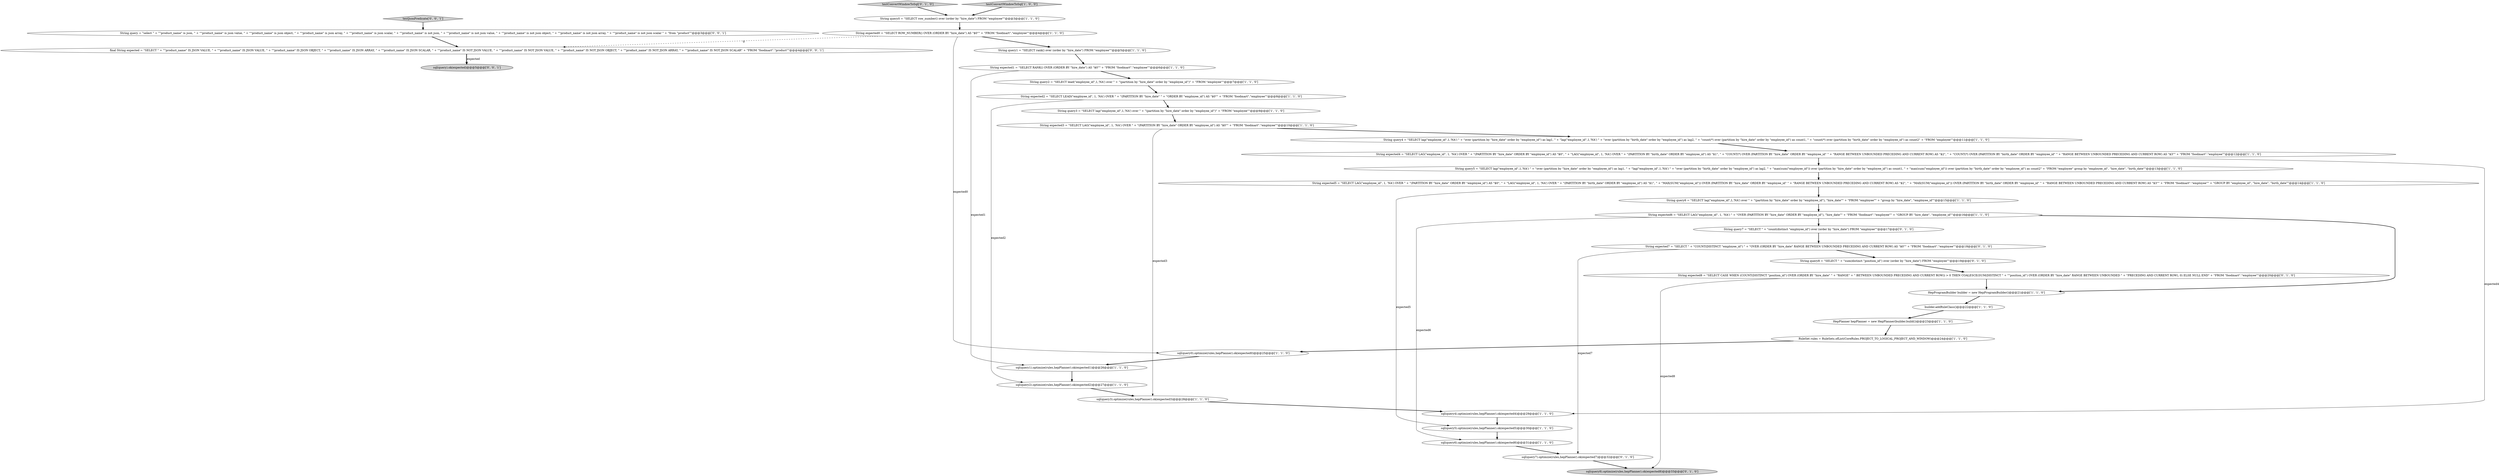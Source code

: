 digraph {
24 [style = filled, label = "RuleSet rules = RuleSets.ofList(CoreRules.PROJECT_TO_LOGICAL_PROJECT_AND_WINDOW)@@@24@@@['1', '1', '0']", fillcolor = white, shape = ellipse image = "AAA0AAABBB1BBB"];
35 [style = filled, label = "sql(query).ok(expected)@@@5@@@['0', '0', '1']", fillcolor = lightgray, shape = ellipse image = "AAA0AAABBB3BBB"];
5 [style = filled, label = "String query3 = \"SELECT lag(\"employee_id\",1,'NA') over \" + \"(partition by \"hire_date\" order by \"employee_id\")\" + \"FROM \"employee\"\"@@@9@@@['1', '1', '0']", fillcolor = white, shape = ellipse image = "AAA0AAABBB1BBB"];
9 [style = filled, label = "sql(query3).optimize(rules,hepPlanner).ok(expected3)@@@28@@@['1', '1', '0']", fillcolor = white, shape = ellipse image = "AAA0AAABBB1BBB"];
7 [style = filled, label = "sql(query0).optimize(rules,hepPlanner).ok(expected0)@@@25@@@['1', '1', '0']", fillcolor = white, shape = ellipse image = "AAA0AAABBB1BBB"];
15 [style = filled, label = "String expected0 = \"SELECT ROW_NUMBER() OVER (ORDER BY \"hire_date\") AS \"$0\"\" + \"FROM \"foodmart\".\"employee\"\"@@@4@@@['1', '1', '0']", fillcolor = white, shape = ellipse image = "AAA0AAABBB1BBB"];
1 [style = filled, label = "sql(query4).optimize(rules,hepPlanner).ok(expected4)@@@29@@@['1', '1', '0']", fillcolor = white, shape = ellipse image = "AAA0AAABBB1BBB"];
21 [style = filled, label = "String expected3 = \"SELECT LAG(\"employee_id\", 1, 'NA') OVER \" + \"(PARTITION BY \"hire_date\" ORDER BY \"employee_id\") AS \"$0\"\" + \"FROM \"foodmart\".\"employee\"\"@@@10@@@['1', '1', '0']", fillcolor = white, shape = ellipse image = "AAA0AAABBB1BBB"];
11 [style = filled, label = "String query1 = \"SELECT rank() over (order by \"hire_date\") FROM \"employee\"\"@@@5@@@['1', '1', '0']", fillcolor = white, shape = ellipse image = "AAA0AAABBB1BBB"];
29 [style = filled, label = "String expected7 = \"SELECT \" + \"COUNT(DISTINCT \"employee_id\") \" + \"OVER (ORDER BY \"hire_date\" RANGE BETWEEN UNBOUNDED PRECEDING AND CURRENT ROW) AS \"$0\"\" + \"FROM \"foodmart\".\"employee\"\"@@@18@@@['0', '1', '0']", fillcolor = white, shape = ellipse image = "AAA1AAABBB2BBB"];
31 [style = filled, label = "String expected8 = \"SELECT CASE WHEN (COUNT(DISTINCT \"position_id\") OVER (ORDER BY \"hire_date\" \" + \"RANGE\" + \" BETWEEN UNBOUNDED PRECEDING AND CURRENT ROW)) > 0 THEN COALESCE(SUM(DISTINCT \" + \"\"position_id\") OVER (ORDER BY \"hire_date\" RANGE BETWEEN UNBOUNDED \" + \"PRECEDING AND CURRENT ROW), 0) ELSE NULL END\" + \"FROM \"foodmart\".\"employee\"\"@@@20@@@['0', '1', '0']", fillcolor = white, shape = ellipse image = "AAA1AAABBB2BBB"];
22 [style = filled, label = "String query5 = \"SELECT lag(\"employee_id\",1,'NA') \" + \"over (partition by \"hire_date\" order by \"employee_id\") as lag1, \" + \"lag(\"employee_id\",1,'NA') \" + \"over (partition by \"birth_date\" order by \"employee_id\") as lag2, \" + \"max(sum(\"employee_id\")) over (partition by \"hire_date\" order by \"employee_id\") as count1, \" + \"max(sum(\"employee_id\")) over (partition by \"birth_date\" order by \"employee_id\") as count2\" + \"FROM \"employee\" group by \"employee_id\", \"hire_date\", \"birth_date\"\"@@@13@@@['1', '1', '0']", fillcolor = white, shape = ellipse image = "AAA0AAABBB1BBB"];
25 [style = filled, label = "String expected1 = \"SELECT RANK() OVER (ORDER BY \"hire_date\") AS \"$0\"\" + \"FROM \"foodmart\".\"employee\"\"@@@6@@@['1', '1', '0']", fillcolor = white, shape = ellipse image = "AAA0AAABBB1BBB"];
36 [style = filled, label = "testJsonPredicate['0', '0', '1']", fillcolor = lightgray, shape = diamond image = "AAA0AAABBB3BBB"];
19 [style = filled, label = "String expected4 = \"SELECT LAG(\"employee_id\", 1, 'NA') OVER \" + \"(PARTITION BY \"hire_date\" ORDER BY \"employee_id\") AS \"$0\", \" + \"LAG(\"employee_id\", 1, 'NA') OVER \" + \"(PARTITION BY \"birth_date\" ORDER BY \"employee_id\") AS \"$1\", \" + \"COUNT(*) OVER (PARTITION BY \"hire_date\" ORDER BY \"employee_id\" \" + \"RANGE BETWEEN UNBOUNDED PRECEDING AND CURRENT ROW) AS \"$2\", \" + \"COUNT(*) OVER (PARTITION BY \"birth_date\" ORDER BY \"employee_id\" \" + \"RANGE BETWEEN UNBOUNDED PRECEDING AND CURRENT ROW) AS \"$3\"\" + \"FROM \"foodmart\".\"employee\"\"@@@12@@@['1', '1', '0']", fillcolor = white, shape = ellipse image = "AAA0AAABBB1BBB"];
28 [style = filled, label = "testConvertWindowToSql['0', '1', '0']", fillcolor = lightgray, shape = diamond image = "AAA0AAABBB2BBB"];
14 [style = filled, label = "String query6 = \"SELECT lag(\"employee_id\",1,'NA') over \" + \"(partition by \"hire_date\" order by \"employee_id\"), \"hire_date\"\" + \"FROM \"employee\"\" + \"group by \"hire_date\", \"employee_id\"\"@@@15@@@['1', '1', '0']", fillcolor = white, shape = ellipse image = "AAA0AAABBB1BBB"];
32 [style = filled, label = "sql(query8).optimize(rules,hepPlanner).ok(expected8)@@@33@@@['0', '1', '0']", fillcolor = lightgray, shape = ellipse image = "AAA1AAABBB2BBB"];
4 [style = filled, label = "String query4 = \"SELECT lag(\"employee_id\",1,'NA') \" + \"over (partition by \"hire_date\" order by \"employee_id\") as lag1, \" + \"lag(\"employee_id\",1,'NA') \" + \"over (partition by \"birth_date\" order by \"employee_id\") as lag2, \" + \"count(*) over (partition by \"hire_date\" order by \"employee_id\") as count1, \" + \"count(*) over (partition by \"birth_date\" order by \"employee_id\") as count2\" + \"FROM \"employee\"\"@@@11@@@['1', '1', '0']", fillcolor = white, shape = ellipse image = "AAA0AAABBB1BBB"];
10 [style = filled, label = "sql(query2).optimize(rules,hepPlanner).ok(expected2)@@@27@@@['1', '1', '0']", fillcolor = white, shape = ellipse image = "AAA0AAABBB1BBB"];
23 [style = filled, label = "String expected6 = \"SELECT LAG(\"employee_id\", 1, 'NA') \" + \"OVER (PARTITION BY \"hire_date\" ORDER BY \"employee_id\"), \"hire_date\"\" + \"FROM \"foodmart\".\"employee\"\" + \"GROUP BY \"hire_date\", \"employee_id\"\"@@@16@@@['1', '1', '0']", fillcolor = white, shape = ellipse image = "AAA0AAABBB1BBB"];
13 [style = filled, label = "HepProgramBuilder builder = new HepProgramBuilder()@@@21@@@['1', '1', '0']", fillcolor = white, shape = ellipse image = "AAA0AAABBB1BBB"];
3 [style = filled, label = "String query2 = \"SELECT lead(\"employee_id\",1,'NA') over \" + \"(partition by \"hire_date\" order by \"employee_id\")\" + \"FROM \"employee\"\"@@@7@@@['1', '1', '0']", fillcolor = white, shape = ellipse image = "AAA0AAABBB1BBB"];
17 [style = filled, label = "testConvertWindowToSql['1', '0', '0']", fillcolor = lightgray, shape = diamond image = "AAA0AAABBB1BBB"];
34 [style = filled, label = "final String expected = \"SELECT \" + \"\"product_name\" IS JSON VALUE, \" + \"\"product_name\" IS JSON VALUE, \" + \"\"product_name\" IS JSON OBJECT, \" + \"\"product_name\" IS JSON ARRAY, \" + \"\"product_name\" IS JSON SCALAR, \" + \"\"product_name\" IS NOT JSON VALUE, \" + \"\"product_name\" IS NOT JSON VALUE, \" + \"\"product_name\" IS NOT JSON OBJECT, \" + \"\"product_name\" IS NOT JSON ARRAY, \" + \"\"product_name\" IS NOT JSON SCALAR\" + \"FROM \"foodmart\".\"product\"\"@@@4@@@['0', '0', '1']", fillcolor = white, shape = ellipse image = "AAA0AAABBB3BBB"];
26 [style = filled, label = "sql(query7).optimize(rules,hepPlanner).ok(expected7)@@@32@@@['0', '1', '0']", fillcolor = white, shape = ellipse image = "AAA1AAABBB2BBB"];
18 [style = filled, label = "String expected2 = \"SELECT LEAD(\"employee_id\", 1, 'NA') OVER \" + \"(PARTITION BY \"hire_date\" \" + \"ORDER BY \"employee_id\") AS \"$0\"\" + \"FROM \"foodmart\".\"employee\"\"@@@8@@@['1', '1', '0']", fillcolor = white, shape = ellipse image = "AAA0AAABBB1BBB"];
33 [style = filled, label = "String query = \"select \" + \"\"product_name\" is json, \" + \"\"product_name\" is json value, \" + \"\"product_name\" is json object, \" + \"\"product_name\" is json array, \" + \"\"product_name\" is json scalar, \" + \"\"product_name\" is not json, \" + \"\"product_name\" is not json value, \" + \"\"product_name\" is not json object, \" + \"\"product_name\" is not json array, \" + \"\"product_name\" is not json scalar \" + \"from \"product\"\"@@@3@@@['0', '0', '1']", fillcolor = white, shape = ellipse image = "AAA0AAABBB3BBB"];
16 [style = filled, label = "builder.addRuleClass()@@@22@@@['1', '1', '0']", fillcolor = white, shape = ellipse image = "AAA0AAABBB1BBB"];
0 [style = filled, label = "String query0 = \"SELECT row_number() over (order by \"hire_date\") FROM \"employee\"\"@@@3@@@['1', '1', '0']", fillcolor = white, shape = ellipse image = "AAA0AAABBB1BBB"];
6 [style = filled, label = "sql(query6).optimize(rules,hepPlanner).ok(expected6)@@@31@@@['1', '1', '0']", fillcolor = white, shape = ellipse image = "AAA0AAABBB1BBB"];
12 [style = filled, label = "sql(query1).optimize(rules,hepPlanner).ok(expected1)@@@26@@@['1', '1', '0']", fillcolor = white, shape = ellipse image = "AAA0AAABBB1BBB"];
8 [style = filled, label = "sql(query5).optimize(rules,hepPlanner).ok(expected5)@@@30@@@['1', '1', '0']", fillcolor = white, shape = ellipse image = "AAA0AAABBB1BBB"];
30 [style = filled, label = "String query8 = \"SELECT \" + \"sum(distinct \"position_id\") over (order by \"hire_date\") FROM \"employee\"\"@@@19@@@['0', '1', '0']", fillcolor = white, shape = ellipse image = "AAA1AAABBB2BBB"];
27 [style = filled, label = "String query7 = \"SELECT \" + \"count(distinct \"employee_id\") over (order by \"hire_date\") FROM \"employee\"\"@@@17@@@['0', '1', '0']", fillcolor = white, shape = ellipse image = "AAA1AAABBB2BBB"];
20 [style = filled, label = "HepPlanner hepPlanner = new HepPlanner(builder.build())@@@23@@@['1', '1', '0']", fillcolor = white, shape = ellipse image = "AAA0AAABBB1BBB"];
2 [style = filled, label = "String expected5 = \"SELECT LAG(\"employee_id\", 1, 'NA') OVER \" + \"(PARTITION BY \"hire_date\" ORDER BY \"employee_id\") AS \"$0\", \" + \"LAG(\"employee_id\", 1, 'NA') OVER \" + \"(PARTITION BY \"birth_date\" ORDER BY \"employee_id\") AS \"$1\", \" + \"MAX(SUM(\"employee_id\")) OVER (PARTITION BY \"hire_date\" ORDER BY \"employee_id\" \" + \"RANGE BETWEEN UNBOUNDED PRECEDING AND CURRENT ROW) AS \"$2\", \" + \"MAX(SUM(\"employee_id\")) OVER (PARTITION BY \"birth_date\" ORDER BY \"employee_id\" \" + \"RANGE BETWEEN UNBOUNDED PRECEDING AND CURRENT ROW) AS \"$3\"\" + \"FROM \"foodmart\".\"employee\"\" + \"GROUP BY \"employee_id\", \"hire_date\", \"birth_date\"\"@@@14@@@['1', '1', '0']", fillcolor = white, shape = ellipse image = "AAA0AAABBB1BBB"];
22->2 [style = bold, label=""];
11->25 [style = bold, label=""];
29->30 [style = bold, label=""];
19->1 [style = solid, label="expected4"];
34->35 [style = solid, label="expected"];
25->3 [style = bold, label=""];
18->10 [style = solid, label="expected2"];
25->12 [style = solid, label="expected1"];
24->7 [style = bold, label=""];
2->8 [style = solid, label="expected5"];
15->7 [style = solid, label="expected0"];
6->26 [style = bold, label=""];
10->9 [style = bold, label=""];
21->9 [style = solid, label="expected3"];
18->5 [style = bold, label=""];
1->8 [style = bold, label=""];
33->34 [style = bold, label=""];
19->22 [style = bold, label=""];
8->6 [style = bold, label=""];
3->18 [style = bold, label=""];
30->31 [style = bold, label=""];
27->29 [style = bold, label=""];
31->32 [style = solid, label="expected8"];
12->10 [style = bold, label=""];
23->13 [style = bold, label=""];
29->26 [style = solid, label="expected7"];
0->15 [style = bold, label=""];
4->19 [style = bold, label=""];
7->12 [style = bold, label=""];
15->11 [style = bold, label=""];
5->21 [style = bold, label=""];
13->16 [style = bold, label=""];
26->32 [style = bold, label=""];
23->6 [style = solid, label="expected6"];
20->24 [style = bold, label=""];
36->33 [style = bold, label=""];
14->23 [style = bold, label=""];
16->20 [style = bold, label=""];
2->14 [style = bold, label=""];
34->35 [style = bold, label=""];
31->13 [style = bold, label=""];
21->4 [style = bold, label=""];
9->1 [style = bold, label=""];
15->34 [style = dashed, label="0"];
28->0 [style = bold, label=""];
17->0 [style = bold, label=""];
23->27 [style = bold, label=""];
}
